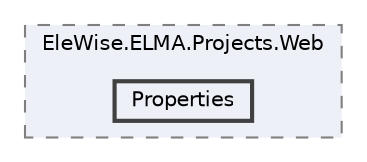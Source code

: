 digraph "Web/Modules/EleWise.ELMA.Projects.Web/Properties"
{
 // LATEX_PDF_SIZE
  bgcolor="transparent";
  edge [fontname=Helvetica,fontsize=10,labelfontname=Helvetica,labelfontsize=10];
  node [fontname=Helvetica,fontsize=10,shape=box,height=0.2,width=0.4];
  compound=true
  subgraph clusterdir_23a6f94d21080c87fc1e38cbb81deb77 {
    graph [ bgcolor="#edf0f7", pencolor="grey50", label="EleWise.ELMA.Projects.Web", fontname=Helvetica,fontsize=10 style="filled,dashed", URL="dir_23a6f94d21080c87fc1e38cbb81deb77.html",tooltip=""]
  dir_3b3a4285c3ab26a3bd18946c2ad07a15 [label="Properties", fillcolor="#edf0f7", color="grey25", style="filled,bold", URL="dir_3b3a4285c3ab26a3bd18946c2ad07a15.html",tooltip=""];
  }
}
